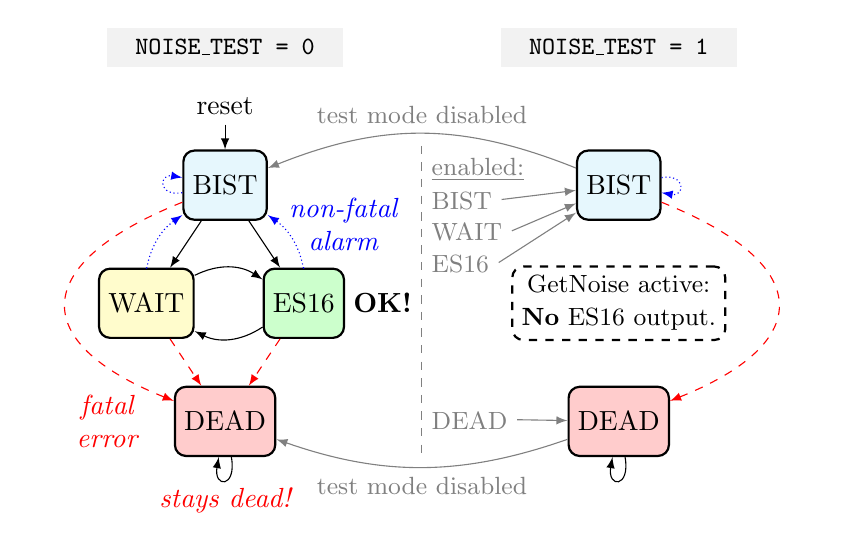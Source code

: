 %   es_noisetest.tikz
%   2020-06-26  Markku-Juhani O. Saarinen <mjos@pqshield.com>
%	CONTRIBUTED TO PUBLIC DOMAIN

\begin{tikzpicture}[>=latex,scale=1.0]
\tikzset{every state/.append style={rectangle, thick, rounded corners}};

%   NOISE_TEST = 0

\draw[draw=none,fill=gray!10] (-1.5,0) rectangle ++(3,0.5) node[pos=0.5]
    {\small\tt NOISE\_TEST = 0};

\node[align=center] (reset) at (0,-0.5) {reset};
\node[state,fill=cyan!10] (bist) at (0,-1.5) {BIST};

\node[state,fill=yellow!20] (wait) at (-1,-3) {WAIT};

\node[state,fill=green!20] (es16) at (1,-3) {ES16};

\node[align=center] (entropy) at (2,-3) {\bf OK!};

\node[state,fill=red!20] (dead) at (0,-4.5) {DEAD};

\node[color=red,align=center] (dead2) at (0,-5.5) {\em stays dead!};

\draw[->] (reset) to (bist);
\draw[->] (bist) to (wait);
\draw[->] (bist) to (es16);

\draw[->, bend left] (wait) to (es16);
\draw[->, bend left] (es16) to (wait);

\draw[color=red,dashed,->] (bist) .. controls (-2.5,-2.5) and (-2.5,-3.5) .. (dead);

\draw[color=red,dashed,->] (wait) to (dead);
\draw[color=red,dashed,->] (es16) to (dead);

\draw[->] (dead) .. controls ++(0.15,-0.85) and ++(-0.15,-0.85) .. (dead);

\node[color=red,align=center] at (-1.5,-4.5) {{\it fatal}\\{\it error}};

\draw[color=blue,densely dotted,->] (bist) .. controls ++(-0.85,-0.15)
    and ++(-0.85,0.15) .. (bist);

\draw[color=blue,densely dotted,->] (wait) .. controls (-1.0,-2.7)
    and (-1.0,-2.2) .. (bist);

\draw[color=blue,densely dotted,->] (es16) .. controls (1.0,-2.7)
    and (1.0,-2.2) .. (bist);

\node[color=blue,align=center] at (1.5,-2.0) {{\it non-fatal}\\{\it alarm}};

%   NOISE_TEST = 1

\draw[dashed,gray] (2.5,-1) -- (2.5,-5);

\draw[draw=none,fill=gray!10] (3.5,0) rectangle ++(3,0.5) node[pos=0.5]
    {\small\tt NOISE\_TEST = 1};

\node[state,fill=cyan!10] (bist2) at (5,-1.5) {BIST};

\draw[color=blue,densely dotted,->] (bist2) .. controls ++(0.85,0.15)
    and ++(0.85,-0.15) .. (bist2);

\node[state,fill=red!20] (dead2) at (5,-4.5) {DEAD};

\draw[->] (dead2) .. controls ++(0.15,-0.85) and ++(-0.15,-0.85) .. (dead2);

\draw[color=red,dashed,->] (bist2) .. controls (7.5,-2.5) and (7.5,-3.5) .. (dead2);


\draw[gray,->] (bist2) .. controls (3,-0.7) and (2,-0.7) .. (bist)
    node[pos=.5,above] {\small test mode disabled};

\draw[gray,->] (dead2) .. controls (3,-5.2) and (2,-5.2) .. (dead)
    node[pos=.5,below] {\small test mode disabled};

\node[right,color=gray] (enable) at (2.5,-1.3) {\small\underline{enabled:}};
\node[right,color=gray] (bistn) at (2.5,-1.7) {\small BIST};
\node[right,color=gray] (waitn) at (2.5,-2.1) {\small WAIT};
\node[right,color=gray] (es16n) at (2.5,-2.5) {\small ES16};

\node[right,color=gray] (deadn) at (2.5,-4.5) {\small DEAD};

\draw[gray,->] (bistn.e) -- (bist2);
\draw[gray,->] (waitn.e) -- (bist2);
\draw[gray,->] (es16n.e) -- (bist2);
\draw[gray,->] (deadn.e) -- (dead2);

\node[state,dashed,align=center] (getnoise) at (5,-3)
    { {\small GetNoise active:}\\{\small {\bf No} ES16 output.}};

\end{tikzpicture}

